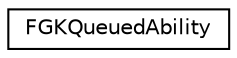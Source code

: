 digraph "Graphical Class Hierarchy"
{
 // LATEX_PDF_SIZE
  edge [fontname="Helvetica",fontsize="10",labelfontname="Helvetica",labelfontsize="10"];
  node [fontname="Helvetica",fontsize="10",shape=record];
  rankdir="LR";
  Node0 [label="FGKQueuedAbility",height=0.2,width=0.4,color="black", fillcolor="white", style="filled",URL="$structFGKQueuedAbility.html",tooltip=" "];
}
